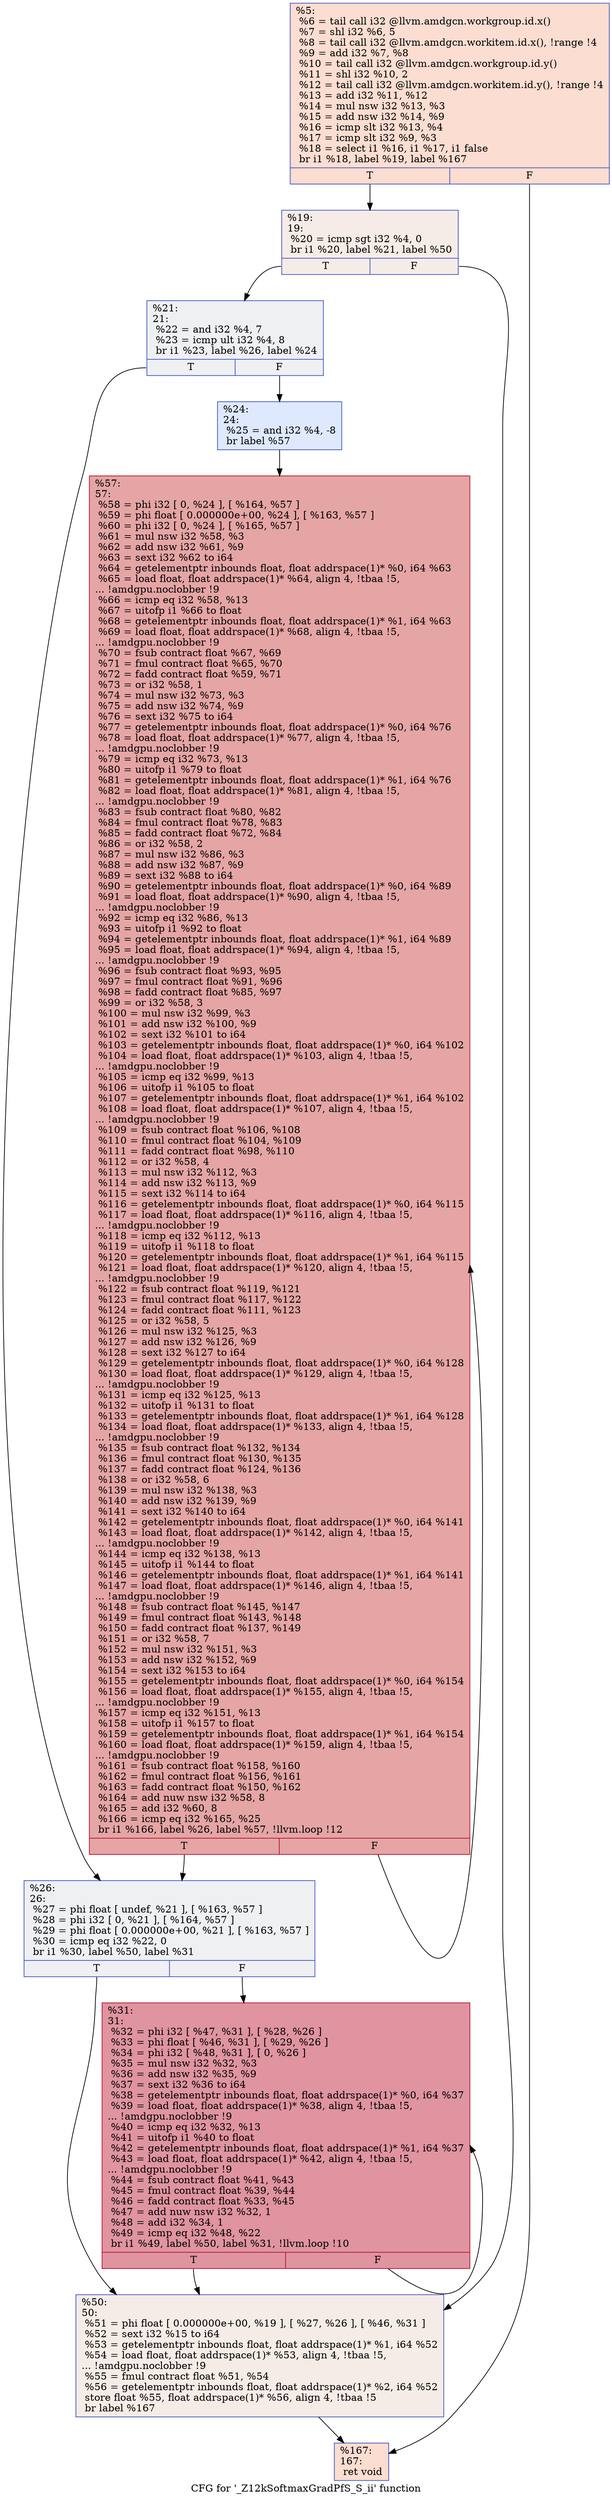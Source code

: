 digraph "CFG for '_Z12kSoftmaxGradPfS_S_ii' function" {
	label="CFG for '_Z12kSoftmaxGradPfS_S_ii' function";

	Node0x50cac20 [shape=record,color="#3d50c3ff", style=filled, fillcolor="#f7b39670",label="{%5:\l  %6 = tail call i32 @llvm.amdgcn.workgroup.id.x()\l  %7 = shl i32 %6, 5\l  %8 = tail call i32 @llvm.amdgcn.workitem.id.x(), !range !4\l  %9 = add i32 %7, %8\l  %10 = tail call i32 @llvm.amdgcn.workgroup.id.y()\l  %11 = shl i32 %10, 2\l  %12 = tail call i32 @llvm.amdgcn.workitem.id.y(), !range !4\l  %13 = add i32 %11, %12\l  %14 = mul nsw i32 %13, %3\l  %15 = add nsw i32 %14, %9\l  %16 = icmp slt i32 %13, %4\l  %17 = icmp slt i32 %9, %3\l  %18 = select i1 %16, i1 %17, i1 false\l  br i1 %18, label %19, label %167\l|{<s0>T|<s1>F}}"];
	Node0x50cac20:s0 -> Node0x50cd220;
	Node0x50cac20:s1 -> Node0x50cd2b0;
	Node0x50cd220 [shape=record,color="#3d50c3ff", style=filled, fillcolor="#ead5c970",label="{%19:\l19:                                               \l  %20 = icmp sgt i32 %4, 0\l  br i1 %20, label %21, label %50\l|{<s0>T|<s1>F}}"];
	Node0x50cd220:s0 -> Node0x50cd4b0;
	Node0x50cd220:s1 -> Node0x50cd500;
	Node0x50cd4b0 [shape=record,color="#3d50c3ff", style=filled, fillcolor="#d9dce170",label="{%21:\l21:                                               \l  %22 = and i32 %4, 7\l  %23 = icmp ult i32 %4, 8\l  br i1 %23, label %26, label %24\l|{<s0>T|<s1>F}}"];
	Node0x50cd4b0:s0 -> Node0x50cd7c0;
	Node0x50cd4b0:s1 -> Node0x50cd810;
	Node0x50cd810 [shape=record,color="#3d50c3ff", style=filled, fillcolor="#b5cdfa70",label="{%24:\l24:                                               \l  %25 = and i32 %4, -8\l  br label %57\l}"];
	Node0x50cd810 -> Node0x50cda10;
	Node0x50cd7c0 [shape=record,color="#3d50c3ff", style=filled, fillcolor="#d9dce170",label="{%26:\l26:                                               \l  %27 = phi float [ undef, %21 ], [ %163, %57 ]\l  %28 = phi i32 [ 0, %21 ], [ %164, %57 ]\l  %29 = phi float [ 0.000000e+00, %21 ], [ %163, %57 ]\l  %30 = icmp eq i32 %22, 0\l  br i1 %30, label %50, label %31\l|{<s0>T|<s1>F}}"];
	Node0x50cd7c0:s0 -> Node0x50cd500;
	Node0x50cd7c0:s1 -> Node0x50cec80;
	Node0x50cec80 [shape=record,color="#b70d28ff", style=filled, fillcolor="#b70d2870",label="{%31:\l31:                                               \l  %32 = phi i32 [ %47, %31 ], [ %28, %26 ]\l  %33 = phi float [ %46, %31 ], [ %29, %26 ]\l  %34 = phi i32 [ %48, %31 ], [ 0, %26 ]\l  %35 = mul nsw i32 %32, %3\l  %36 = add nsw i32 %35, %9\l  %37 = sext i32 %36 to i64\l  %38 = getelementptr inbounds float, float addrspace(1)* %0, i64 %37\l  %39 = load float, float addrspace(1)* %38, align 4, !tbaa !5,\l... !amdgpu.noclobber !9\l  %40 = icmp eq i32 %32, %13\l  %41 = uitofp i1 %40 to float\l  %42 = getelementptr inbounds float, float addrspace(1)* %1, i64 %37\l  %43 = load float, float addrspace(1)* %42, align 4, !tbaa !5,\l... !amdgpu.noclobber !9\l  %44 = fsub contract float %41, %43\l  %45 = fmul contract float %39, %44\l  %46 = fadd contract float %33, %45\l  %47 = add nuw nsw i32 %32, 1\l  %48 = add i32 %34, 1\l  %49 = icmp eq i32 %48, %22\l  br i1 %49, label %50, label %31, !llvm.loop !10\l|{<s0>T|<s1>F}}"];
	Node0x50cec80:s0 -> Node0x50cd500;
	Node0x50cec80:s1 -> Node0x50cec80;
	Node0x50cd500 [shape=record,color="#3d50c3ff", style=filled, fillcolor="#ead5c970",label="{%50:\l50:                                               \l  %51 = phi float [ 0.000000e+00, %19 ], [ %27, %26 ], [ %46, %31 ]\l  %52 = sext i32 %15 to i64\l  %53 = getelementptr inbounds float, float addrspace(1)* %1, i64 %52\l  %54 = load float, float addrspace(1)* %53, align 4, !tbaa !5,\l... !amdgpu.noclobber !9\l  %55 = fmul contract float %51, %54\l  %56 = getelementptr inbounds float, float addrspace(1)* %2, i64 %52\l  store float %55, float addrspace(1)* %56, align 4, !tbaa !5\l  br label %167\l}"];
	Node0x50cd500 -> Node0x50cd2b0;
	Node0x50cda10 [shape=record,color="#b70d28ff", style=filled, fillcolor="#c5333470",label="{%57:\l57:                                               \l  %58 = phi i32 [ 0, %24 ], [ %164, %57 ]\l  %59 = phi float [ 0.000000e+00, %24 ], [ %163, %57 ]\l  %60 = phi i32 [ 0, %24 ], [ %165, %57 ]\l  %61 = mul nsw i32 %58, %3\l  %62 = add nsw i32 %61, %9\l  %63 = sext i32 %62 to i64\l  %64 = getelementptr inbounds float, float addrspace(1)* %0, i64 %63\l  %65 = load float, float addrspace(1)* %64, align 4, !tbaa !5,\l... !amdgpu.noclobber !9\l  %66 = icmp eq i32 %58, %13\l  %67 = uitofp i1 %66 to float\l  %68 = getelementptr inbounds float, float addrspace(1)* %1, i64 %63\l  %69 = load float, float addrspace(1)* %68, align 4, !tbaa !5,\l... !amdgpu.noclobber !9\l  %70 = fsub contract float %67, %69\l  %71 = fmul contract float %65, %70\l  %72 = fadd contract float %59, %71\l  %73 = or i32 %58, 1\l  %74 = mul nsw i32 %73, %3\l  %75 = add nsw i32 %74, %9\l  %76 = sext i32 %75 to i64\l  %77 = getelementptr inbounds float, float addrspace(1)* %0, i64 %76\l  %78 = load float, float addrspace(1)* %77, align 4, !tbaa !5,\l... !amdgpu.noclobber !9\l  %79 = icmp eq i32 %73, %13\l  %80 = uitofp i1 %79 to float\l  %81 = getelementptr inbounds float, float addrspace(1)* %1, i64 %76\l  %82 = load float, float addrspace(1)* %81, align 4, !tbaa !5,\l... !amdgpu.noclobber !9\l  %83 = fsub contract float %80, %82\l  %84 = fmul contract float %78, %83\l  %85 = fadd contract float %72, %84\l  %86 = or i32 %58, 2\l  %87 = mul nsw i32 %86, %3\l  %88 = add nsw i32 %87, %9\l  %89 = sext i32 %88 to i64\l  %90 = getelementptr inbounds float, float addrspace(1)* %0, i64 %89\l  %91 = load float, float addrspace(1)* %90, align 4, !tbaa !5,\l... !amdgpu.noclobber !9\l  %92 = icmp eq i32 %86, %13\l  %93 = uitofp i1 %92 to float\l  %94 = getelementptr inbounds float, float addrspace(1)* %1, i64 %89\l  %95 = load float, float addrspace(1)* %94, align 4, !tbaa !5,\l... !amdgpu.noclobber !9\l  %96 = fsub contract float %93, %95\l  %97 = fmul contract float %91, %96\l  %98 = fadd contract float %85, %97\l  %99 = or i32 %58, 3\l  %100 = mul nsw i32 %99, %3\l  %101 = add nsw i32 %100, %9\l  %102 = sext i32 %101 to i64\l  %103 = getelementptr inbounds float, float addrspace(1)* %0, i64 %102\l  %104 = load float, float addrspace(1)* %103, align 4, !tbaa !5,\l... !amdgpu.noclobber !9\l  %105 = icmp eq i32 %99, %13\l  %106 = uitofp i1 %105 to float\l  %107 = getelementptr inbounds float, float addrspace(1)* %1, i64 %102\l  %108 = load float, float addrspace(1)* %107, align 4, !tbaa !5,\l... !amdgpu.noclobber !9\l  %109 = fsub contract float %106, %108\l  %110 = fmul contract float %104, %109\l  %111 = fadd contract float %98, %110\l  %112 = or i32 %58, 4\l  %113 = mul nsw i32 %112, %3\l  %114 = add nsw i32 %113, %9\l  %115 = sext i32 %114 to i64\l  %116 = getelementptr inbounds float, float addrspace(1)* %0, i64 %115\l  %117 = load float, float addrspace(1)* %116, align 4, !tbaa !5,\l... !amdgpu.noclobber !9\l  %118 = icmp eq i32 %112, %13\l  %119 = uitofp i1 %118 to float\l  %120 = getelementptr inbounds float, float addrspace(1)* %1, i64 %115\l  %121 = load float, float addrspace(1)* %120, align 4, !tbaa !5,\l... !amdgpu.noclobber !9\l  %122 = fsub contract float %119, %121\l  %123 = fmul contract float %117, %122\l  %124 = fadd contract float %111, %123\l  %125 = or i32 %58, 5\l  %126 = mul nsw i32 %125, %3\l  %127 = add nsw i32 %126, %9\l  %128 = sext i32 %127 to i64\l  %129 = getelementptr inbounds float, float addrspace(1)* %0, i64 %128\l  %130 = load float, float addrspace(1)* %129, align 4, !tbaa !5,\l... !amdgpu.noclobber !9\l  %131 = icmp eq i32 %125, %13\l  %132 = uitofp i1 %131 to float\l  %133 = getelementptr inbounds float, float addrspace(1)* %1, i64 %128\l  %134 = load float, float addrspace(1)* %133, align 4, !tbaa !5,\l... !amdgpu.noclobber !9\l  %135 = fsub contract float %132, %134\l  %136 = fmul contract float %130, %135\l  %137 = fadd contract float %124, %136\l  %138 = or i32 %58, 6\l  %139 = mul nsw i32 %138, %3\l  %140 = add nsw i32 %139, %9\l  %141 = sext i32 %140 to i64\l  %142 = getelementptr inbounds float, float addrspace(1)* %0, i64 %141\l  %143 = load float, float addrspace(1)* %142, align 4, !tbaa !5,\l... !amdgpu.noclobber !9\l  %144 = icmp eq i32 %138, %13\l  %145 = uitofp i1 %144 to float\l  %146 = getelementptr inbounds float, float addrspace(1)* %1, i64 %141\l  %147 = load float, float addrspace(1)* %146, align 4, !tbaa !5,\l... !amdgpu.noclobber !9\l  %148 = fsub contract float %145, %147\l  %149 = fmul contract float %143, %148\l  %150 = fadd contract float %137, %149\l  %151 = or i32 %58, 7\l  %152 = mul nsw i32 %151, %3\l  %153 = add nsw i32 %152, %9\l  %154 = sext i32 %153 to i64\l  %155 = getelementptr inbounds float, float addrspace(1)* %0, i64 %154\l  %156 = load float, float addrspace(1)* %155, align 4, !tbaa !5,\l... !amdgpu.noclobber !9\l  %157 = icmp eq i32 %151, %13\l  %158 = uitofp i1 %157 to float\l  %159 = getelementptr inbounds float, float addrspace(1)* %1, i64 %154\l  %160 = load float, float addrspace(1)* %159, align 4, !tbaa !5,\l... !amdgpu.noclobber !9\l  %161 = fsub contract float %158, %160\l  %162 = fmul contract float %156, %161\l  %163 = fadd contract float %150, %162\l  %164 = add nuw nsw i32 %58, 8\l  %165 = add i32 %60, 8\l  %166 = icmp eq i32 %165, %25\l  br i1 %166, label %26, label %57, !llvm.loop !12\l|{<s0>T|<s1>F}}"];
	Node0x50cda10:s0 -> Node0x50cd7c0;
	Node0x50cda10:s1 -> Node0x50cda10;
	Node0x50cd2b0 [shape=record,color="#3d50c3ff", style=filled, fillcolor="#f7b39670",label="{%167:\l167:                                              \l  ret void\l}"];
}
